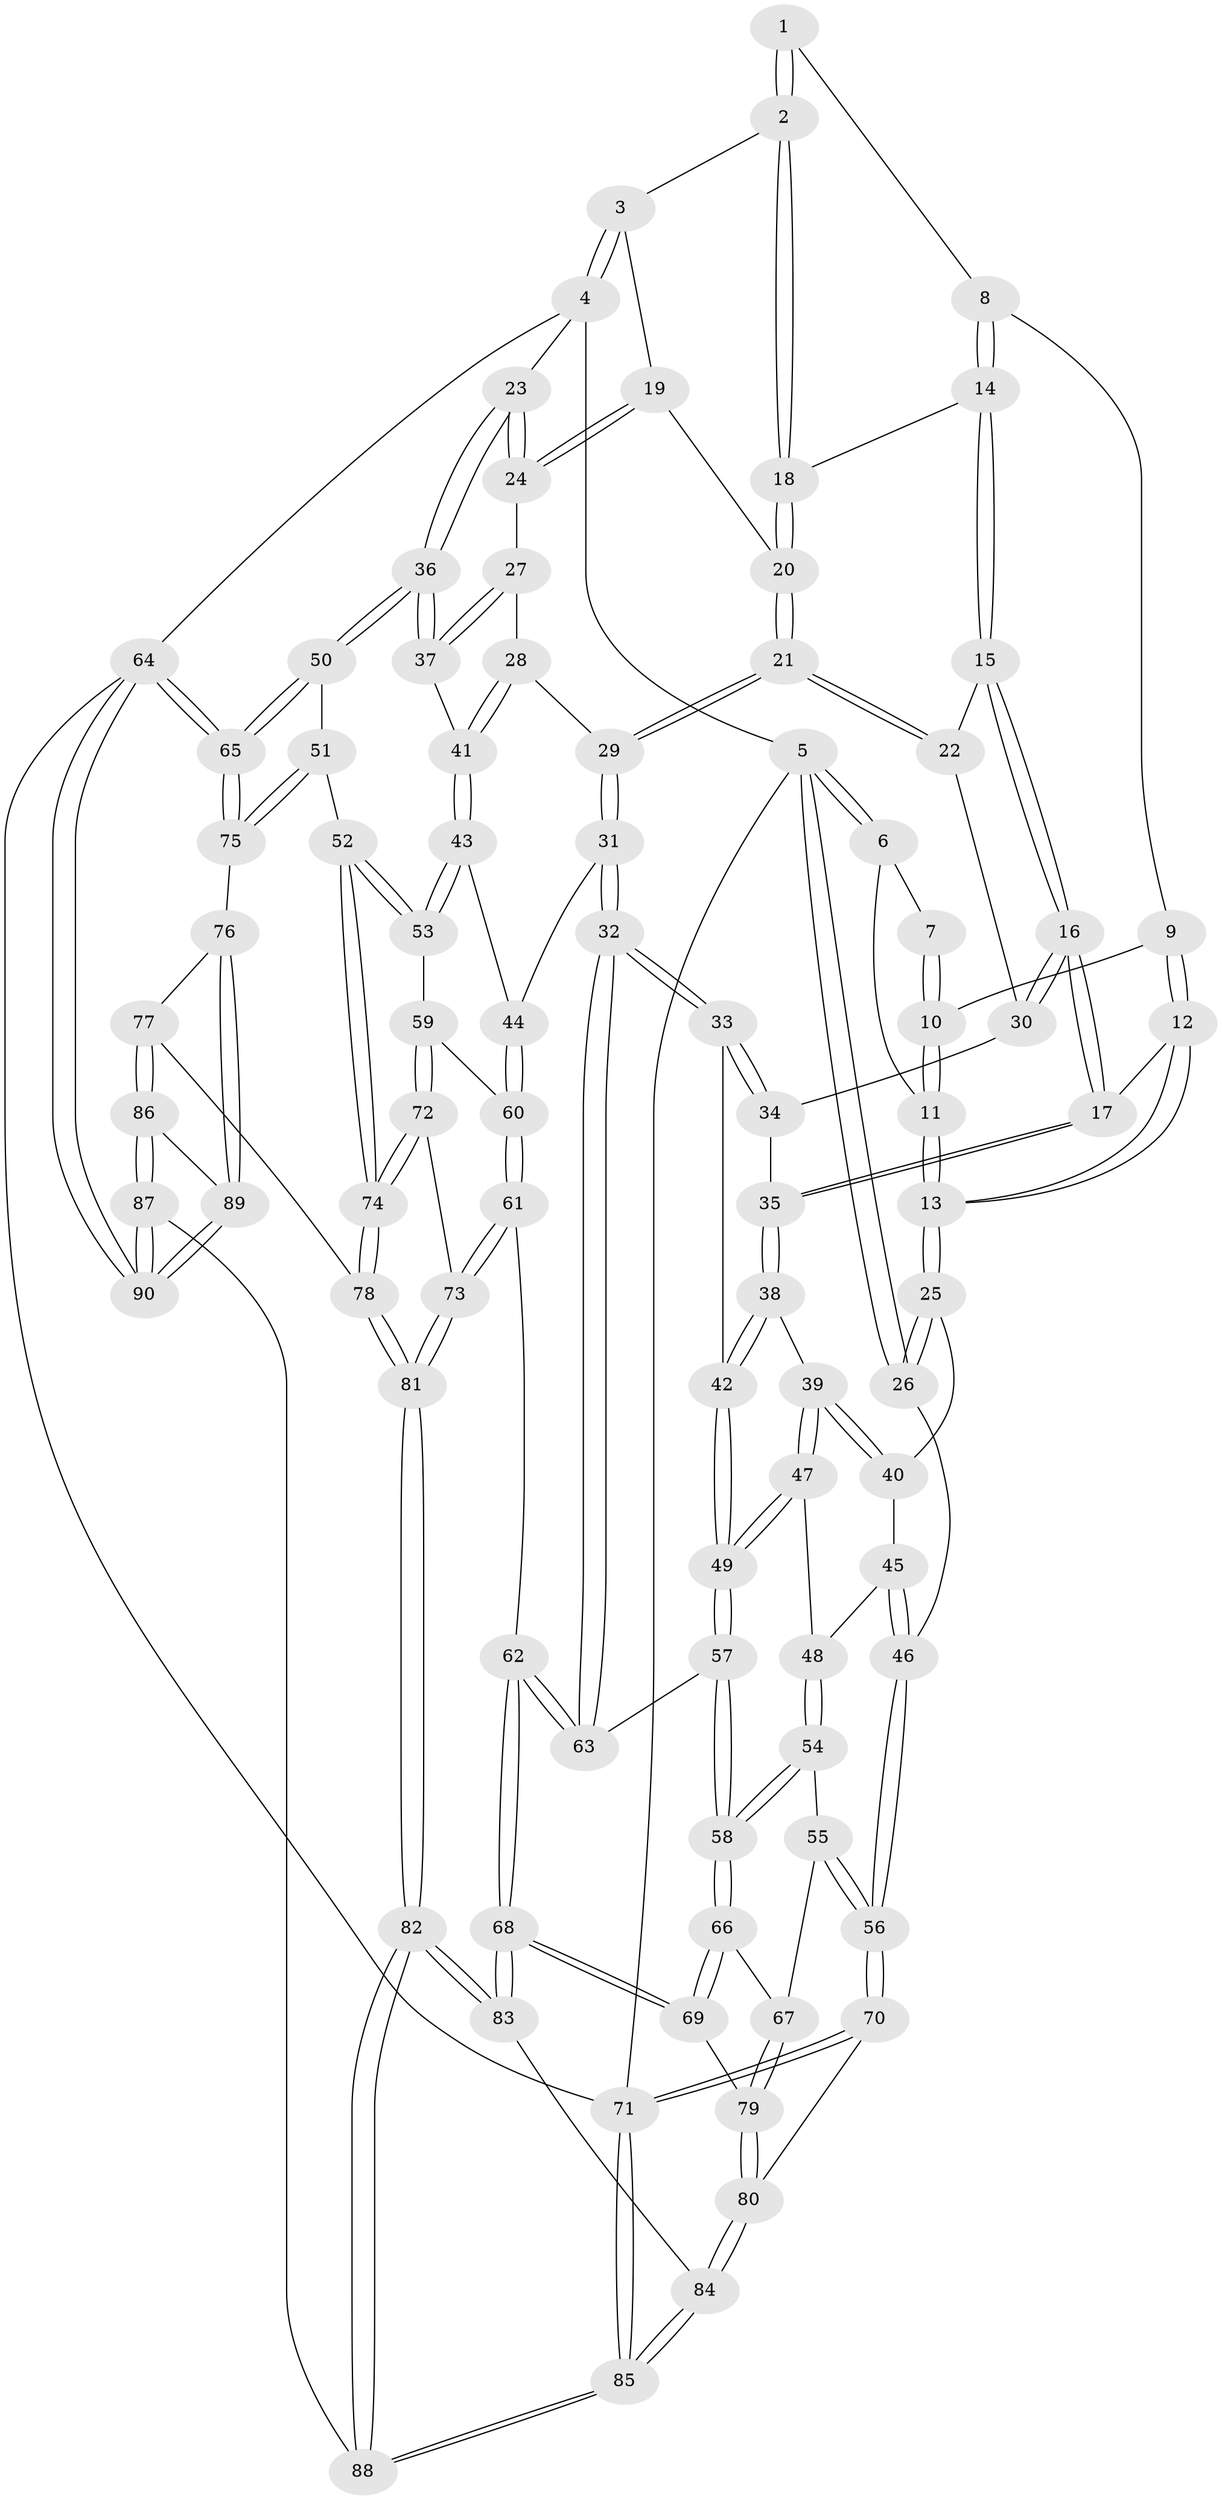 // Generated by graph-tools (version 1.1) at 2025/27/03/15/25 16:27:56]
// undirected, 90 vertices, 222 edges
graph export_dot {
graph [start="1"]
  node [color=gray90,style=filled];
  1 [pos="+0.42979497357017554+0"];
  2 [pos="+0.8106197122422081+0"];
  3 [pos="+0.8155875233281465+0"];
  4 [pos="+1+0"];
  5 [pos="+0+0"];
  6 [pos="+0+0"];
  7 [pos="+0.16174366422251218+0"];
  8 [pos="+0.38448321799298857+0.059971220153273365"];
  9 [pos="+0.2938476674910909+0.08878513713800948"];
  10 [pos="+0.24664605971945994+0.07464106406923139"];
  11 [pos="+0.13468678304624807+0.11900471273090019"];
  12 [pos="+0.27655818586338327+0.2041127621551377"];
  13 [pos="+0.10975008922517411+0.1863035766661233"];
  14 [pos="+0.38590533564734003+0.06197835546569391"];
  15 [pos="+0.3806401876548488+0.17527336916289718"];
  16 [pos="+0.32220520170062444+0.22533135673478347"];
  17 [pos="+0.3039665941994898+0.23667686409592892"];
  18 [pos="+0.48365735075778393+0.11458782372952049"];
  19 [pos="+0.764914112269857+0"];
  20 [pos="+0.5217854893597956+0.1776167052378438"];
  21 [pos="+0.5219724593958374+0.20307217420649173"];
  22 [pos="+0.43508648064054667+0.218729978594433"];
  23 [pos="+1+0.29634622498395297"];
  24 [pos="+0.7604004682183984+0.15428296468460426"];
  25 [pos="+0.1045256400735512+0.19199338480986533"];
  26 [pos="+0+0.30274630291670523"];
  27 [pos="+0.7576472007231304+0.16699683988887346"];
  28 [pos="+0.7357507669249314+0.20857011408576717"];
  29 [pos="+0.5779301665242661+0.29222340904774086"];
  30 [pos="+0.41989983231549166+0.24366010858031467"];
  31 [pos="+0.5451008658094004+0.4128018754995608"];
  32 [pos="+0.4923900439147473+0.44511478952907696"];
  33 [pos="+0.45919640390458916+0.4292248037134081"];
  34 [pos="+0.4183699269258188+0.24862769622421724"];
  35 [pos="+0.30545130788312147+0.30352053039118737"];
  36 [pos="+1+0.39041407817547313"];
  37 [pos="+0.983851833500241+0.3555568034004594"];
  38 [pos="+0.2950802838003432+0.36291451031671973"];
  39 [pos="+0.26782792597679933+0.364875475022193"];
  40 [pos="+0.236871938359675+0.3603412942449932"];
  41 [pos="+0.7880873420726137+0.36259016841972"];
  42 [pos="+0.3371222550271051+0.3943110838996617"];
  43 [pos="+0.7454065900402239+0.4260200159695271"];
  44 [pos="+0.630639413372559+0.438614959559032"];
  45 [pos="+0.15956056994967097+0.3960171353219882"];
  46 [pos="+0+0.3893246976605879"];
  47 [pos="+0.21445892671118433+0.4865220002910338"];
  48 [pos="+0.16367492174291448+0.5064032850844445"];
  49 [pos="+0.27068468477838553+0.5367264939456372"];
  50 [pos="+1+0.5057624076725608"];
  51 [pos="+0.9734250646265169+0.5706788043166325"];
  52 [pos="+0.8773442499509618+0.593207705717162"];
  53 [pos="+0.8642026317220558+0.5897947724490333"];
  54 [pos="+0.1391197435957456+0.54954648584648"];
  55 [pos="+0.11348222213431021+0.558415344054443"];
  56 [pos="+0+0.5465607592707118"];
  57 [pos="+0.2674379238121273+0.5828455494842201"];
  58 [pos="+0.26382468951017+0.5895029225428082"];
  59 [pos="+0.772259653442708+0.6141567876609759"];
  60 [pos="+0.6959620462983596+0.5883510912539269"];
  61 [pos="+0.5102994912875005+0.680366678764271"];
  62 [pos="+0.5011596321339878+0.678796705409059"];
  63 [pos="+0.4847972990846816+0.5038337665450598"];
  64 [pos="+1+1"];
  65 [pos="+1+1"];
  66 [pos="+0.2659882696519495+0.6008773863874896"];
  67 [pos="+0.19179307545925597+0.7193961023511463"];
  68 [pos="+0.4513398120029484+0.7270527581478751"];
  69 [pos="+0.43678320752027905+0.7212965111165985"];
  70 [pos="+0+0.5607632154781517"];
  71 [pos="+0+1"];
  72 [pos="+0.6840684166036246+0.7478146843310695"];
  73 [pos="+0.6561583282921275+0.7558095027286121"];
  74 [pos="+0.8305812201972055+0.8061887760433274"];
  75 [pos="+0.9368139522791143+0.8375123689697872"];
  76 [pos="+0.8714562242423555+0.8348463439630036"];
  77 [pos="+0.8412382477461773+0.8203012872714645"];
  78 [pos="+0.8310932104852248+0.8074172710212432"];
  79 [pos="+0.19112580871007212+0.7226397665675117"];
  80 [pos="+0.15750175966219096+0.7738151137803699"];
  81 [pos="+0.6569729436190997+0.9006577014274472"];
  82 [pos="+0.5941764020938634+1"];
  83 [pos="+0.42607062557392417+0.8324852577167934"];
  84 [pos="+0.1735990787420247+0.9091972264830849"];
  85 [pos="+0+1"];
  86 [pos="+0.7660836082978598+0.9557260035293592"];
  87 [pos="+0.6115921130388915+1"];
  88 [pos="+0.6022201218793584+1"];
  89 [pos="+0.8747188650000935+0.9280696519626462"];
  90 [pos="+1+1"];
  1 -- 2;
  1 -- 2;
  1 -- 8;
  2 -- 3;
  2 -- 18;
  2 -- 18;
  3 -- 4;
  3 -- 4;
  3 -- 19;
  4 -- 5;
  4 -- 23;
  4 -- 64;
  5 -- 6;
  5 -- 6;
  5 -- 26;
  5 -- 26;
  5 -- 71;
  6 -- 7;
  6 -- 11;
  7 -- 10;
  7 -- 10;
  8 -- 9;
  8 -- 14;
  8 -- 14;
  9 -- 10;
  9 -- 12;
  9 -- 12;
  10 -- 11;
  10 -- 11;
  11 -- 13;
  11 -- 13;
  12 -- 13;
  12 -- 13;
  12 -- 17;
  13 -- 25;
  13 -- 25;
  14 -- 15;
  14 -- 15;
  14 -- 18;
  15 -- 16;
  15 -- 16;
  15 -- 22;
  16 -- 17;
  16 -- 17;
  16 -- 30;
  16 -- 30;
  17 -- 35;
  17 -- 35;
  18 -- 20;
  18 -- 20;
  19 -- 20;
  19 -- 24;
  19 -- 24;
  20 -- 21;
  20 -- 21;
  21 -- 22;
  21 -- 22;
  21 -- 29;
  21 -- 29;
  22 -- 30;
  23 -- 24;
  23 -- 24;
  23 -- 36;
  23 -- 36;
  24 -- 27;
  25 -- 26;
  25 -- 26;
  25 -- 40;
  26 -- 46;
  27 -- 28;
  27 -- 37;
  27 -- 37;
  28 -- 29;
  28 -- 41;
  28 -- 41;
  29 -- 31;
  29 -- 31;
  30 -- 34;
  31 -- 32;
  31 -- 32;
  31 -- 44;
  32 -- 33;
  32 -- 33;
  32 -- 63;
  32 -- 63;
  33 -- 34;
  33 -- 34;
  33 -- 42;
  34 -- 35;
  35 -- 38;
  35 -- 38;
  36 -- 37;
  36 -- 37;
  36 -- 50;
  36 -- 50;
  37 -- 41;
  38 -- 39;
  38 -- 42;
  38 -- 42;
  39 -- 40;
  39 -- 40;
  39 -- 47;
  39 -- 47;
  40 -- 45;
  41 -- 43;
  41 -- 43;
  42 -- 49;
  42 -- 49;
  43 -- 44;
  43 -- 53;
  43 -- 53;
  44 -- 60;
  44 -- 60;
  45 -- 46;
  45 -- 46;
  45 -- 48;
  46 -- 56;
  46 -- 56;
  47 -- 48;
  47 -- 49;
  47 -- 49;
  48 -- 54;
  48 -- 54;
  49 -- 57;
  49 -- 57;
  50 -- 51;
  50 -- 65;
  50 -- 65;
  51 -- 52;
  51 -- 75;
  51 -- 75;
  52 -- 53;
  52 -- 53;
  52 -- 74;
  52 -- 74;
  53 -- 59;
  54 -- 55;
  54 -- 58;
  54 -- 58;
  55 -- 56;
  55 -- 56;
  55 -- 67;
  56 -- 70;
  56 -- 70;
  57 -- 58;
  57 -- 58;
  57 -- 63;
  58 -- 66;
  58 -- 66;
  59 -- 60;
  59 -- 72;
  59 -- 72;
  60 -- 61;
  60 -- 61;
  61 -- 62;
  61 -- 73;
  61 -- 73;
  62 -- 63;
  62 -- 63;
  62 -- 68;
  62 -- 68;
  64 -- 65;
  64 -- 65;
  64 -- 90;
  64 -- 90;
  64 -- 71;
  65 -- 75;
  65 -- 75;
  66 -- 67;
  66 -- 69;
  66 -- 69;
  67 -- 79;
  67 -- 79;
  68 -- 69;
  68 -- 69;
  68 -- 83;
  68 -- 83;
  69 -- 79;
  70 -- 71;
  70 -- 71;
  70 -- 80;
  71 -- 85;
  71 -- 85;
  72 -- 73;
  72 -- 74;
  72 -- 74;
  73 -- 81;
  73 -- 81;
  74 -- 78;
  74 -- 78;
  75 -- 76;
  76 -- 77;
  76 -- 89;
  76 -- 89;
  77 -- 78;
  77 -- 86;
  77 -- 86;
  78 -- 81;
  78 -- 81;
  79 -- 80;
  79 -- 80;
  80 -- 84;
  80 -- 84;
  81 -- 82;
  81 -- 82;
  82 -- 83;
  82 -- 83;
  82 -- 88;
  82 -- 88;
  83 -- 84;
  84 -- 85;
  84 -- 85;
  85 -- 88;
  85 -- 88;
  86 -- 87;
  86 -- 87;
  86 -- 89;
  87 -- 88;
  87 -- 90;
  87 -- 90;
  89 -- 90;
  89 -- 90;
}
